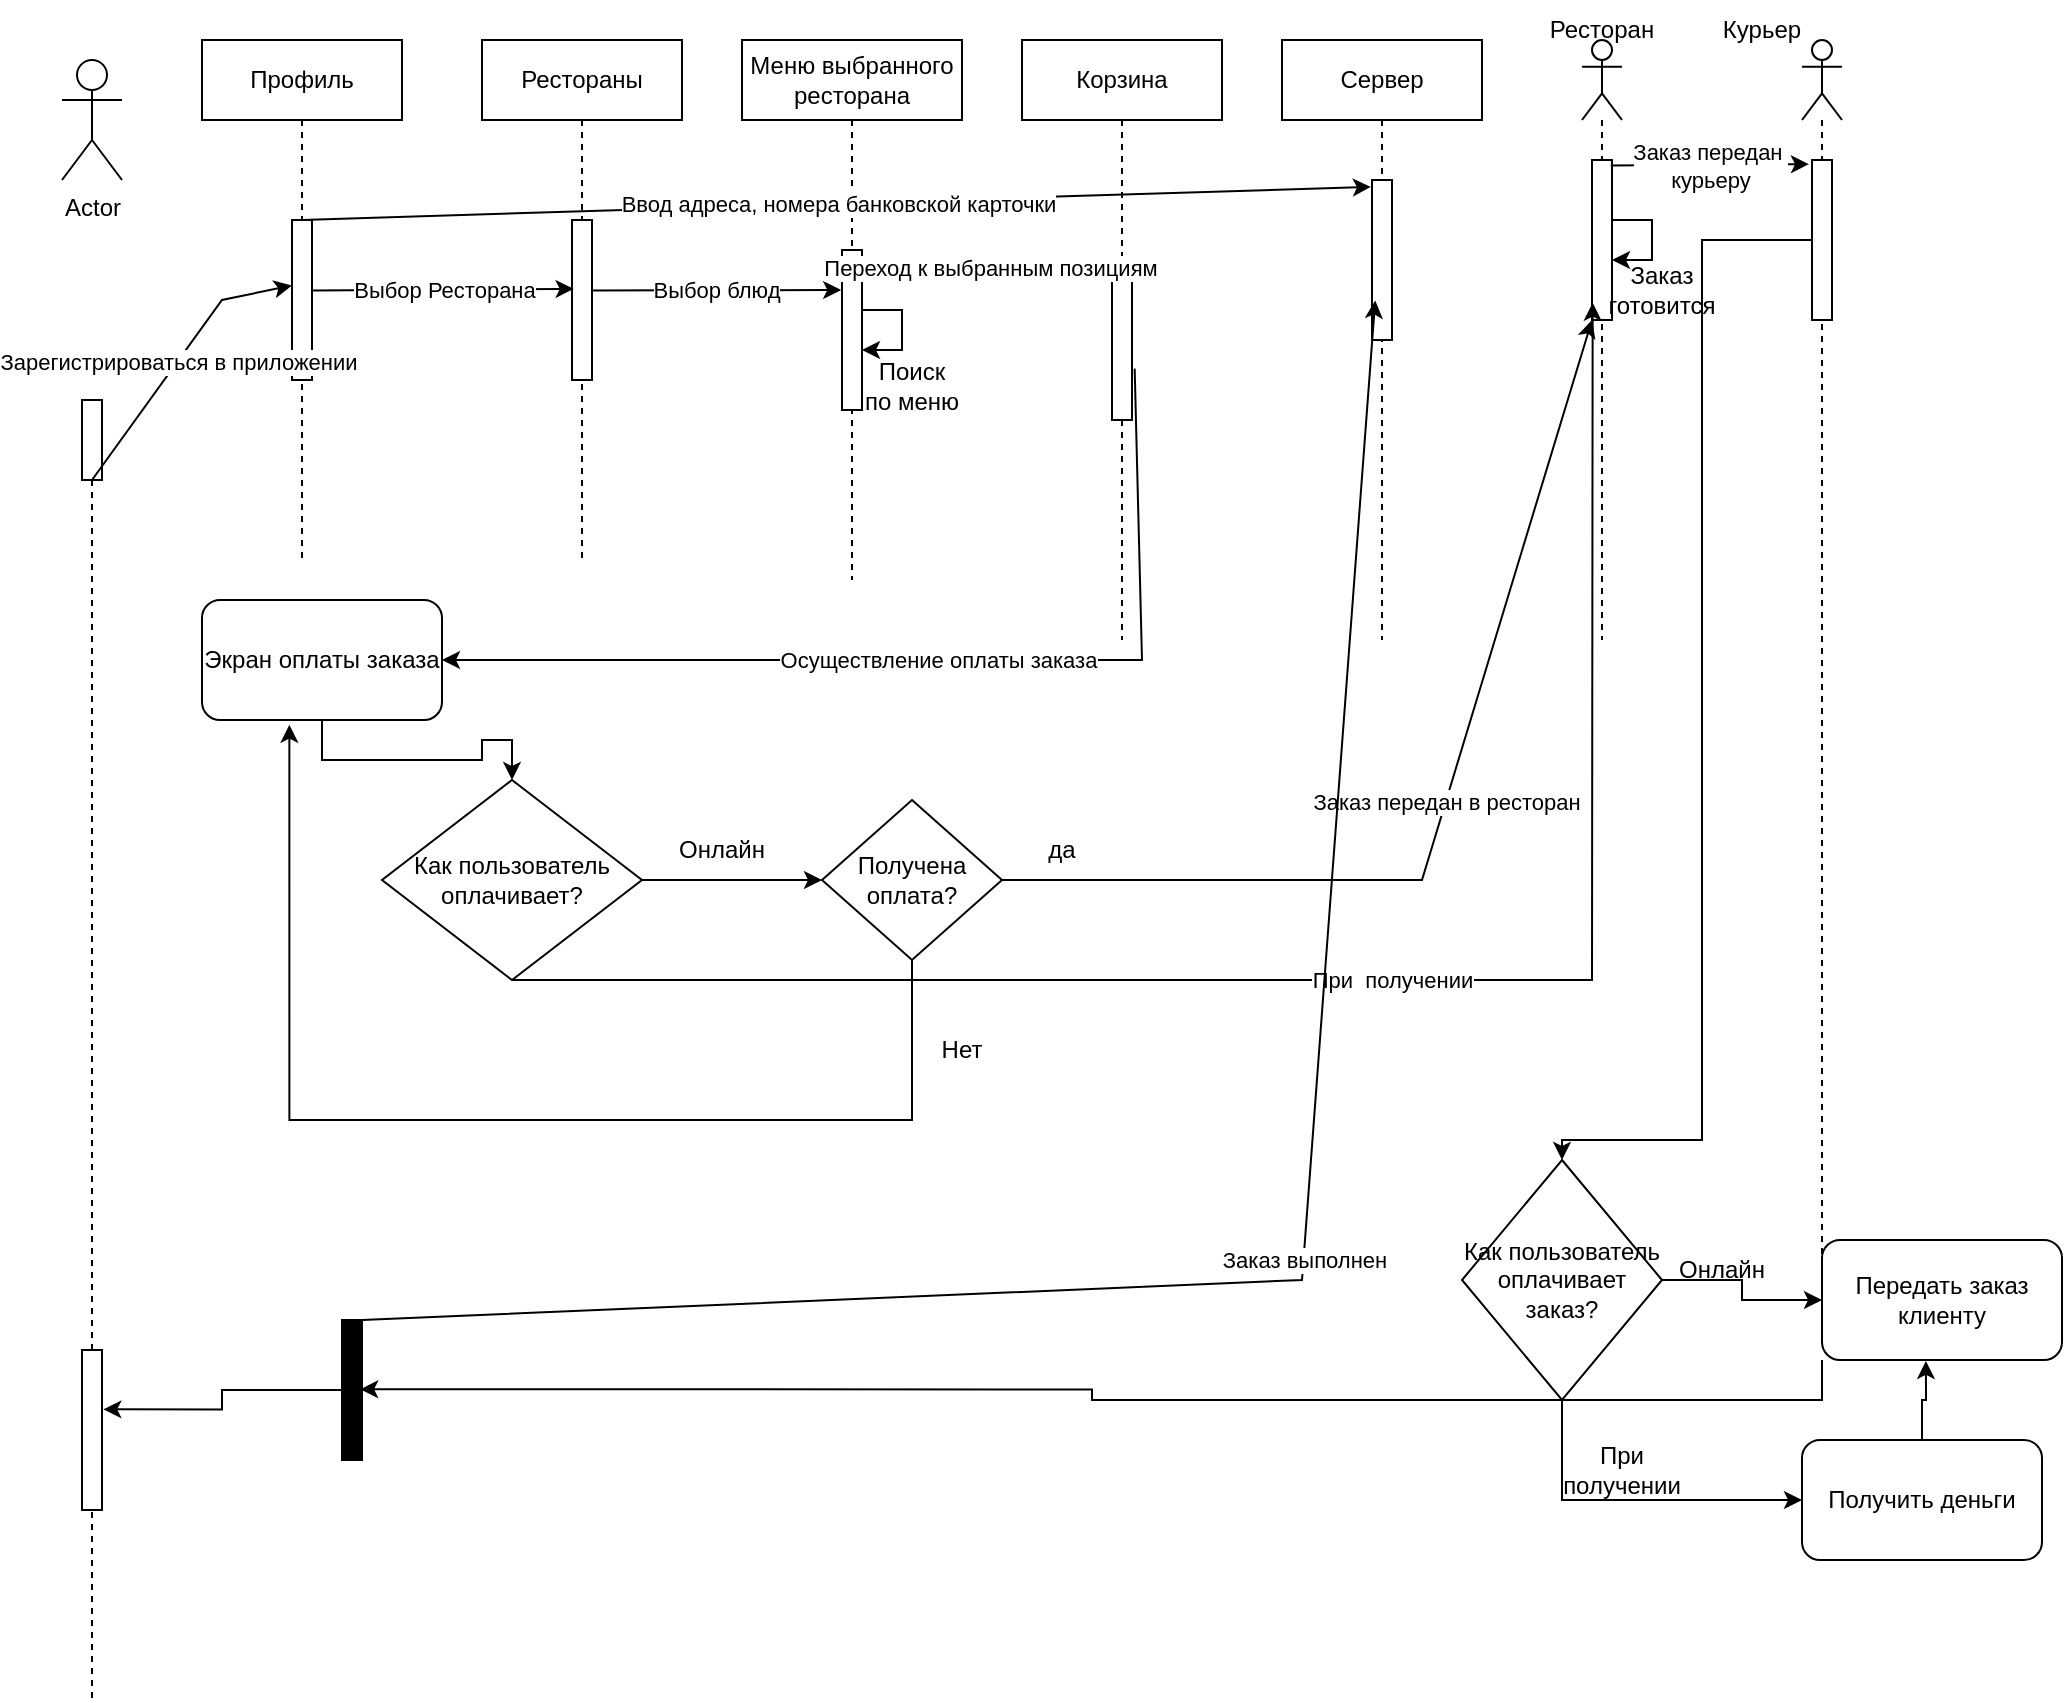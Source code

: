 <mxfile version="20.3.0" type="device"><diagram name="Page-1" id="13e1069c-82ec-6db2-03f1-153e76fe0fe0"><mxGraphModel dx="269" dy="811" grid="1" gridSize="10" guides="1" tooltips="1" connect="1" arrows="1" fold="1" page="1" pageScale="1" pageWidth="1100" pageHeight="850" background="none" math="0" shadow="0"><root><mxCell id="0"/><mxCell id="1" parent="0"/><mxCell id="naS_ag_Jkl0NZAFiaWJM-1" value="Actor" style="shape=umlActor;verticalLabelPosition=bottom;verticalAlign=top;html=1;" vertex="1" parent="1"><mxGeometry x="90" y="30" width="30" height="60" as="geometry"/></mxCell><mxCell id="naS_ag_Jkl0NZAFiaWJM-4" value="" style="shape=umlLifeline;perimeter=lifelinePerimeter;whiteSpace=wrap;html=1;container=1;collapsible=0;recursiveResize=0;outlineConnect=0;" vertex="1" parent="1"><mxGeometry x="100" y="200" width="10" height="650" as="geometry"/></mxCell><mxCell id="naS_ag_Jkl0NZAFiaWJM-79" value="" style="html=1;points=[];perimeter=orthogonalPerimeter;" vertex="1" parent="naS_ag_Jkl0NZAFiaWJM-4"><mxGeometry y="475" width="10" height="80" as="geometry"/></mxCell><mxCell id="naS_ag_Jkl0NZAFiaWJM-5" value="Профиль" style="shape=umlLifeline;perimeter=lifelinePerimeter;whiteSpace=wrap;html=1;container=1;collapsible=0;recursiveResize=0;outlineConnect=0;" vertex="1" parent="1"><mxGeometry x="160" y="20" width="100" height="260" as="geometry"/></mxCell><mxCell id="naS_ag_Jkl0NZAFiaWJM-7" value="" style="html=1;points=[];perimeter=orthogonalPerimeter;" vertex="1" parent="naS_ag_Jkl0NZAFiaWJM-5"><mxGeometry x="45" y="90" width="10" height="80" as="geometry"/></mxCell><mxCell id="naS_ag_Jkl0NZAFiaWJM-9" value="" style="endArrow=classic;html=1;rounded=0;entryX=0;entryY=0.409;entryDx=0;entryDy=0;entryPerimeter=0;" edge="1" parent="1" source="naS_ag_Jkl0NZAFiaWJM-4" target="naS_ag_Jkl0NZAFiaWJM-7"><mxGeometry relative="1" as="geometry"><mxPoint x="100" y="200" as="sourcePoint"/><mxPoint x="200" y="200" as="targetPoint"/><Array as="points"><mxPoint x="170" y="150"/></Array></mxGeometry></mxCell><mxCell id="naS_ag_Jkl0NZAFiaWJM-10" value="Зарегистрироваться в приложении" style="edgeLabel;resizable=0;html=1;align=center;verticalAlign=middle;" connectable="0" vertex="1" parent="naS_ag_Jkl0NZAFiaWJM-9"><mxGeometry relative="1" as="geometry"/></mxCell><mxCell id="naS_ag_Jkl0NZAFiaWJM-11" value="Рестораны" style="shape=umlLifeline;perimeter=lifelinePerimeter;whiteSpace=wrap;html=1;container=1;collapsible=0;recursiveResize=0;outlineConnect=0;" vertex="1" parent="1"><mxGeometry x="300" y="20" width="100" height="260" as="geometry"/></mxCell><mxCell id="naS_ag_Jkl0NZAFiaWJM-12" value="" style="html=1;points=[];perimeter=orthogonalPerimeter;" vertex="1" parent="naS_ag_Jkl0NZAFiaWJM-11"><mxGeometry x="45" y="90" width="10" height="80" as="geometry"/></mxCell><mxCell id="naS_ag_Jkl0NZAFiaWJM-13" value="" style="endArrow=classic;html=1;rounded=0;exitX=1.04;exitY=0.44;exitDx=0;exitDy=0;exitPerimeter=0;entryX=0.08;entryY=0.43;entryDx=0;entryDy=0;entryPerimeter=0;" edge="1" parent="1" source="naS_ag_Jkl0NZAFiaWJM-7" target="naS_ag_Jkl0NZAFiaWJM-12"><mxGeometry relative="1" as="geometry"><mxPoint x="380" y="260" as="sourcePoint"/><mxPoint x="480" y="260" as="targetPoint"/></mxGeometry></mxCell><mxCell id="naS_ag_Jkl0NZAFiaWJM-14" value="Выбор Ресторана" style="edgeLabel;resizable=0;html=1;align=center;verticalAlign=middle;" connectable="0" vertex="1" parent="naS_ag_Jkl0NZAFiaWJM-13"><mxGeometry relative="1" as="geometry"/></mxCell><mxCell id="naS_ag_Jkl0NZAFiaWJM-15" value="Меню выбранного ресторана" style="shape=umlLifeline;perimeter=lifelinePerimeter;whiteSpace=wrap;html=1;container=1;collapsible=0;recursiveResize=0;outlineConnect=0;" vertex="1" parent="1"><mxGeometry x="430" y="20" width="110" height="270" as="geometry"/></mxCell><mxCell id="naS_ag_Jkl0NZAFiaWJM-16" value="" style="html=1;points=[];perimeter=orthogonalPerimeter;" vertex="1" parent="naS_ag_Jkl0NZAFiaWJM-15"><mxGeometry x="50" y="105" width="10" height="80" as="geometry"/></mxCell><mxCell id="naS_ag_Jkl0NZAFiaWJM-19" style="edgeStyle=orthogonalEdgeStyle;rounded=0;orthogonalLoop=1;jettySize=auto;html=1;" edge="1" parent="naS_ag_Jkl0NZAFiaWJM-15" source="naS_ag_Jkl0NZAFiaWJM-16" target="naS_ag_Jkl0NZAFiaWJM-16"><mxGeometry relative="1" as="geometry"/></mxCell><mxCell id="naS_ag_Jkl0NZAFiaWJM-20" value="Поиск по меню" style="text;html=1;strokeColor=none;fillColor=none;align=center;verticalAlign=middle;whiteSpace=wrap;rounded=0;" vertex="1" parent="naS_ag_Jkl0NZAFiaWJM-15"><mxGeometry x="60" y="160" width="50" height="25" as="geometry"/></mxCell><mxCell id="naS_ag_Jkl0NZAFiaWJM-17" value="" style="endArrow=classic;html=1;rounded=0;exitX=0.96;exitY=0.44;exitDx=0;exitDy=0;exitPerimeter=0;entryX=-0.04;entryY=0.25;entryDx=0;entryDy=0;entryPerimeter=0;" edge="1" parent="1" source="naS_ag_Jkl0NZAFiaWJM-12" target="naS_ag_Jkl0NZAFiaWJM-16"><mxGeometry relative="1" as="geometry"><mxPoint x="490" y="250" as="sourcePoint"/><mxPoint x="590" y="250" as="targetPoint"/></mxGeometry></mxCell><mxCell id="naS_ag_Jkl0NZAFiaWJM-18" value="Выбор блюд" style="edgeLabel;resizable=0;html=1;align=center;verticalAlign=middle;" connectable="0" vertex="1" parent="naS_ag_Jkl0NZAFiaWJM-17"><mxGeometry relative="1" as="geometry"/></mxCell><mxCell id="naS_ag_Jkl0NZAFiaWJM-21" value="Корзина" style="shape=umlLifeline;perimeter=lifelinePerimeter;whiteSpace=wrap;html=1;container=1;collapsible=0;recursiveResize=0;outlineConnect=0;" vertex="1" parent="1"><mxGeometry x="570" y="20" width="100" height="300" as="geometry"/></mxCell><mxCell id="naS_ag_Jkl0NZAFiaWJM-22" value="" style="html=1;points=[];perimeter=orthogonalPerimeter;" vertex="1" parent="naS_ag_Jkl0NZAFiaWJM-21"><mxGeometry x="45" y="110" width="10" height="80" as="geometry"/></mxCell><mxCell id="naS_ag_Jkl0NZAFiaWJM-23" value="" style="endArrow=classic;html=1;rounded=0;exitX=1.14;exitY=0.093;exitDx=0;exitDy=0;exitPerimeter=0;entryX=0.08;entryY=0.06;entryDx=0;entryDy=0;entryPerimeter=0;" edge="1" parent="1" source="naS_ag_Jkl0NZAFiaWJM-16" target="naS_ag_Jkl0NZAFiaWJM-22"><mxGeometry relative="1" as="geometry"><mxPoint x="650" y="240" as="sourcePoint"/><mxPoint x="750" y="240" as="targetPoint"/></mxGeometry></mxCell><mxCell id="naS_ag_Jkl0NZAFiaWJM-24" value="Переход к выбранным позициям" style="edgeLabel;resizable=0;html=1;align=center;verticalAlign=middle;" connectable="0" vertex="1" parent="naS_ag_Jkl0NZAFiaWJM-23"><mxGeometry relative="1" as="geometry"/></mxCell><mxCell id="naS_ag_Jkl0NZAFiaWJM-26" value="Сервер" style="shape=umlLifeline;perimeter=lifelinePerimeter;whiteSpace=wrap;html=1;container=1;collapsible=0;recursiveResize=0;outlineConnect=0;" vertex="1" parent="1"><mxGeometry x="700" y="20" width="100" height="300" as="geometry"/></mxCell><mxCell id="naS_ag_Jkl0NZAFiaWJM-27" value="" style="html=1;points=[];perimeter=orthogonalPerimeter;" vertex="1" parent="naS_ag_Jkl0NZAFiaWJM-26"><mxGeometry x="45" y="70" width="10" height="80" as="geometry"/></mxCell><mxCell id="naS_ag_Jkl0NZAFiaWJM-28" value="" style="endArrow=classic;html=1;rounded=0;exitX=0.5;exitY=0;exitDx=0;exitDy=0;exitPerimeter=0;entryX=-0.054;entryY=0.043;entryDx=0;entryDy=0;entryPerimeter=0;" edge="1" parent="1" source="naS_ag_Jkl0NZAFiaWJM-7" target="naS_ag_Jkl0NZAFiaWJM-27"><mxGeometry relative="1" as="geometry"><mxPoint x="290" y="240" as="sourcePoint"/><mxPoint x="560" y="90" as="targetPoint"/></mxGeometry></mxCell><mxCell id="naS_ag_Jkl0NZAFiaWJM-29" value="Ввод адреса, номера банковской карточки" style="edgeLabel;resizable=0;html=1;align=center;verticalAlign=middle;" connectable="0" vertex="1" parent="naS_ag_Jkl0NZAFiaWJM-28"><mxGeometry relative="1" as="geometry"/></mxCell><mxCell id="naS_ag_Jkl0NZAFiaWJM-36" style="edgeStyle=orthogonalEdgeStyle;rounded=0;orthogonalLoop=1;jettySize=auto;html=1;entryX=0.5;entryY=0;entryDx=0;entryDy=0;" edge="1" parent="1" source="naS_ag_Jkl0NZAFiaWJM-30" target="naS_ag_Jkl0NZAFiaWJM-35"><mxGeometry relative="1" as="geometry"/></mxCell><mxCell id="naS_ag_Jkl0NZAFiaWJM-30" value="Экран оплаты заказа" style="rounded=1;whiteSpace=wrap;html=1;" vertex="1" parent="1"><mxGeometry x="160" y="300" width="120" height="60" as="geometry"/></mxCell><mxCell id="naS_ag_Jkl0NZAFiaWJM-32" value="" style="endArrow=classic;html=1;rounded=0;exitX=1.133;exitY=0.679;exitDx=0;exitDy=0;exitPerimeter=0;entryX=1;entryY=0.5;entryDx=0;entryDy=0;" edge="1" parent="1" source="naS_ag_Jkl0NZAFiaWJM-22" target="naS_ag_Jkl0NZAFiaWJM-30"><mxGeometry relative="1" as="geometry"><mxPoint x="550" y="390" as="sourcePoint"/><mxPoint x="510" y="390" as="targetPoint"/><Array as="points"><mxPoint x="630" y="330"/></Array></mxGeometry></mxCell><mxCell id="naS_ag_Jkl0NZAFiaWJM-33" value="Осуществление оплаты заказа" style="edgeLabel;resizable=0;html=1;align=center;verticalAlign=middle;" connectable="0" vertex="1" parent="naS_ag_Jkl0NZAFiaWJM-32"><mxGeometry relative="1" as="geometry"/></mxCell><mxCell id="naS_ag_Jkl0NZAFiaWJM-38" style="edgeStyle=orthogonalEdgeStyle;rounded=0;orthogonalLoop=1;jettySize=auto;html=1;entryX=0;entryY=0.5;entryDx=0;entryDy=0;" edge="1" parent="1" source="naS_ag_Jkl0NZAFiaWJM-35" target="naS_ag_Jkl0NZAFiaWJM-37"><mxGeometry relative="1" as="geometry"/></mxCell><mxCell id="naS_ag_Jkl0NZAFiaWJM-35" value="Как пользователь оплачивает?" style="rhombus;whiteSpace=wrap;html=1;" vertex="1" parent="1"><mxGeometry x="250" y="390" width="130" height="100" as="geometry"/></mxCell><mxCell id="naS_ag_Jkl0NZAFiaWJM-52" value="" style="edgeStyle=orthogonalEdgeStyle;rounded=0;orthogonalLoop=1;jettySize=auto;html=1;entryX=0.364;entryY=1.039;entryDx=0;entryDy=0;entryPerimeter=0;" edge="1" parent="1" source="naS_ag_Jkl0NZAFiaWJM-37" target="naS_ag_Jkl0NZAFiaWJM-30"><mxGeometry relative="1" as="geometry"><mxPoint x="515" y="570" as="targetPoint"/><Array as="points"><mxPoint x="515" y="560"/><mxPoint x="204" y="560"/></Array></mxGeometry></mxCell><mxCell id="naS_ag_Jkl0NZAFiaWJM-37" value="Получена оплата?" style="rhombus;whiteSpace=wrap;html=1;" vertex="1" parent="1"><mxGeometry x="470" y="400" width="90" height="80" as="geometry"/></mxCell><mxCell id="naS_ag_Jkl0NZAFiaWJM-41" value="Онлайн" style="text;html=1;strokeColor=none;fillColor=none;align=center;verticalAlign=middle;whiteSpace=wrap;rounded=0;" vertex="1" parent="1"><mxGeometry x="390" y="410" width="60" height="30" as="geometry"/></mxCell><mxCell id="naS_ag_Jkl0NZAFiaWJM-44" value="" style="shape=umlLifeline;participant=umlActor;perimeter=lifelinePerimeter;whiteSpace=wrap;html=1;container=1;collapsible=0;recursiveResize=0;verticalAlign=top;spacingTop=36;outlineConnect=0;" vertex="1" parent="1"><mxGeometry x="850" y="20" width="20" height="300" as="geometry"/></mxCell><mxCell id="naS_ag_Jkl0NZAFiaWJM-46" value="" style="html=1;points=[];perimeter=orthogonalPerimeter;" vertex="1" parent="naS_ag_Jkl0NZAFiaWJM-44"><mxGeometry x="5" y="60" width="10" height="80" as="geometry"/></mxCell><mxCell id="naS_ag_Jkl0NZAFiaWJM-55" style="edgeStyle=orthogonalEdgeStyle;rounded=0;orthogonalLoop=1;jettySize=auto;html=1;" edge="1" parent="naS_ag_Jkl0NZAFiaWJM-44" source="naS_ag_Jkl0NZAFiaWJM-46" target="naS_ag_Jkl0NZAFiaWJM-46"><mxGeometry relative="1" as="geometry"/></mxCell><mxCell id="naS_ag_Jkl0NZAFiaWJM-45" value="Ресторан" style="text;html=1;strokeColor=none;fillColor=none;align=center;verticalAlign=middle;whiteSpace=wrap;rounded=0;" vertex="1" parent="1"><mxGeometry x="830" width="60" height="30" as="geometry"/></mxCell><mxCell id="naS_ag_Jkl0NZAFiaWJM-47" value="" style="endArrow=classic;html=1;rounded=0;exitX=0.5;exitY=1;exitDx=0;exitDy=0;entryX=0.033;entryY=0.892;entryDx=0;entryDy=0;entryPerimeter=0;" edge="1" parent="1" source="naS_ag_Jkl0NZAFiaWJM-35" target="naS_ag_Jkl0NZAFiaWJM-46"><mxGeometry relative="1" as="geometry"><mxPoint x="330" y="460" as="sourcePoint"/><mxPoint x="430" y="460" as="targetPoint"/><Array as="points"><mxPoint x="855" y="490"/></Array></mxGeometry></mxCell><mxCell id="naS_ag_Jkl0NZAFiaWJM-48" value="При&amp;nbsp; получении" style="edgeLabel;resizable=0;html=1;align=center;verticalAlign=middle;" connectable="0" vertex="1" parent="naS_ag_Jkl0NZAFiaWJM-47"><mxGeometry relative="1" as="geometry"/></mxCell><mxCell id="naS_ag_Jkl0NZAFiaWJM-49" value="" style="endArrow=classic;html=1;rounded=0;exitX=1;exitY=0.5;exitDx=0;exitDy=0;" edge="1" parent="1" source="naS_ag_Jkl0NZAFiaWJM-37" target="naS_ag_Jkl0NZAFiaWJM-46"><mxGeometry relative="1" as="geometry"><mxPoint x="530" y="470" as="sourcePoint"/><mxPoint x="630" y="470" as="targetPoint"/><Array as="points"><mxPoint x="770" y="440"/></Array></mxGeometry></mxCell><mxCell id="naS_ag_Jkl0NZAFiaWJM-50" value="Заказ передан в ресторан" style="edgeLabel;resizable=0;html=1;align=center;verticalAlign=middle;" connectable="0" vertex="1" parent="naS_ag_Jkl0NZAFiaWJM-49"><mxGeometry relative="1" as="geometry"/></mxCell><mxCell id="naS_ag_Jkl0NZAFiaWJM-53" value="Нет" style="text;html=1;strokeColor=none;fillColor=none;align=center;verticalAlign=middle;whiteSpace=wrap;rounded=0;" vertex="1" parent="1"><mxGeometry x="510" y="510" width="60" height="30" as="geometry"/></mxCell><mxCell id="naS_ag_Jkl0NZAFiaWJM-54" value="да" style="text;html=1;strokeColor=none;fillColor=none;align=center;verticalAlign=middle;whiteSpace=wrap;rounded=0;" vertex="1" parent="1"><mxGeometry x="560" y="410" width="60" height="30" as="geometry"/></mxCell><mxCell id="naS_ag_Jkl0NZAFiaWJM-56" value="Заказ готовится" style="text;html=1;strokeColor=none;fillColor=none;align=center;verticalAlign=middle;whiteSpace=wrap;rounded=0;" vertex="1" parent="1"><mxGeometry x="860" y="130" width="60" height="30" as="geometry"/></mxCell><mxCell id="naS_ag_Jkl0NZAFiaWJM-57" value="" style="shape=umlLifeline;participant=umlActor;perimeter=lifelinePerimeter;whiteSpace=wrap;html=1;container=1;collapsible=0;recursiveResize=0;verticalAlign=top;spacingTop=36;outlineConnect=0;" vertex="1" parent="1"><mxGeometry x="960" y="20" width="20" height="610" as="geometry"/></mxCell><mxCell id="naS_ag_Jkl0NZAFiaWJM-59" value="" style="html=1;points=[];perimeter=orthogonalPerimeter;" vertex="1" parent="naS_ag_Jkl0NZAFiaWJM-57"><mxGeometry x="5" y="60" width="10" height="80" as="geometry"/></mxCell><mxCell id="naS_ag_Jkl0NZAFiaWJM-58" value="Курьер" style="text;html=1;strokeColor=none;fillColor=none;align=center;verticalAlign=middle;whiteSpace=wrap;rounded=0;" vertex="1" parent="1"><mxGeometry x="910" width="60" height="30" as="geometry"/></mxCell><mxCell id="naS_ag_Jkl0NZAFiaWJM-60" value="" style="endArrow=classic;html=1;rounded=0;exitX=0.939;exitY=0.034;exitDx=0;exitDy=0;exitPerimeter=0;entryX=-0.152;entryY=0.026;entryDx=0;entryDy=0;entryPerimeter=0;" edge="1" parent="1" source="naS_ag_Jkl0NZAFiaWJM-46" target="naS_ag_Jkl0NZAFiaWJM-59"><mxGeometry relative="1" as="geometry"><mxPoint x="860" y="190" as="sourcePoint"/><mxPoint x="960" y="190" as="targetPoint"/><Array as="points"/></mxGeometry></mxCell><mxCell id="naS_ag_Jkl0NZAFiaWJM-61" value="Заказ передан&amp;nbsp;&lt;br&gt;курьеру" style="edgeLabel;resizable=0;html=1;align=center;verticalAlign=middle;" connectable="0" vertex="1" parent="naS_ag_Jkl0NZAFiaWJM-60"><mxGeometry relative="1" as="geometry"/></mxCell><mxCell id="naS_ag_Jkl0NZAFiaWJM-65" value="" style="edgeStyle=orthogonalEdgeStyle;rounded=0;orthogonalLoop=1;jettySize=auto;html=1;entryX=0;entryY=0.5;entryDx=0;entryDy=0;" edge="1" parent="1" source="naS_ag_Jkl0NZAFiaWJM-62" target="naS_ag_Jkl0NZAFiaWJM-66"><mxGeometry relative="1" as="geometry"><mxPoint x="960" y="640" as="targetPoint"/></mxGeometry></mxCell><mxCell id="naS_ag_Jkl0NZAFiaWJM-69" style="edgeStyle=orthogonalEdgeStyle;rounded=0;orthogonalLoop=1;jettySize=auto;html=1;entryX=0;entryY=0.5;entryDx=0;entryDy=0;" edge="1" parent="1" source="naS_ag_Jkl0NZAFiaWJM-62" target="naS_ag_Jkl0NZAFiaWJM-68"><mxGeometry relative="1" as="geometry"><Array as="points"><mxPoint x="840" y="750"/></Array></mxGeometry></mxCell><mxCell id="naS_ag_Jkl0NZAFiaWJM-62" value="Как пользователь оплачивает заказ?" style="rhombus;whiteSpace=wrap;html=1;" vertex="1" parent="1"><mxGeometry x="790" y="580" width="100" height="120" as="geometry"/></mxCell><mxCell id="naS_ag_Jkl0NZAFiaWJM-63" style="edgeStyle=orthogonalEdgeStyle;rounded=0;orthogonalLoop=1;jettySize=auto;html=1;entryX=0.5;entryY=0;entryDx=0;entryDy=0;" edge="1" parent="1" source="naS_ag_Jkl0NZAFiaWJM-59" target="naS_ag_Jkl0NZAFiaWJM-62"><mxGeometry relative="1" as="geometry"><mxPoint x="890" y="450" as="targetPoint"/><Array as="points"><mxPoint x="910" y="120"/><mxPoint x="910" y="570"/></Array></mxGeometry></mxCell><mxCell id="naS_ag_Jkl0NZAFiaWJM-73" style="edgeStyle=orthogonalEdgeStyle;rounded=0;orthogonalLoop=1;jettySize=auto;html=1;exitX=0;exitY=1;exitDx=0;exitDy=0;entryX=0.908;entryY=0.495;entryDx=0;entryDy=0;entryPerimeter=0;" edge="1" parent="1" source="naS_ag_Jkl0NZAFiaWJM-66" target="naS_ag_Jkl0NZAFiaWJM-74"><mxGeometry relative="1" as="geometry"><mxPoint x="250" y="690" as="targetPoint"/></mxGeometry></mxCell><mxCell id="naS_ag_Jkl0NZAFiaWJM-66" value="Передать заказ клиенту" style="rounded=1;whiteSpace=wrap;html=1;" vertex="1" parent="1"><mxGeometry x="970" y="620" width="120" height="60" as="geometry"/></mxCell><mxCell id="naS_ag_Jkl0NZAFiaWJM-67" value="Онлайн" style="text;html=1;strokeColor=none;fillColor=none;align=center;verticalAlign=middle;whiteSpace=wrap;rounded=0;" vertex="1" parent="1"><mxGeometry x="890" y="620" width="60" height="30" as="geometry"/></mxCell><mxCell id="naS_ag_Jkl0NZAFiaWJM-71" style="edgeStyle=orthogonalEdgeStyle;rounded=0;orthogonalLoop=1;jettySize=auto;html=1;entryX=0.433;entryY=1.008;entryDx=0;entryDy=0;entryPerimeter=0;" edge="1" parent="1" source="naS_ag_Jkl0NZAFiaWJM-68" target="naS_ag_Jkl0NZAFiaWJM-66"><mxGeometry relative="1" as="geometry"/></mxCell><mxCell id="naS_ag_Jkl0NZAFiaWJM-68" value="Получить деньги" style="rounded=1;whiteSpace=wrap;html=1;" vertex="1" parent="1"><mxGeometry x="960" y="720" width="120" height="60" as="geometry"/></mxCell><mxCell id="naS_ag_Jkl0NZAFiaWJM-70" value="При получении" style="text;html=1;strokeColor=none;fillColor=none;align=center;verticalAlign=middle;whiteSpace=wrap;rounded=0;" vertex="1" parent="1"><mxGeometry x="840" y="720" width="60" height="30" as="geometry"/></mxCell><mxCell id="naS_ag_Jkl0NZAFiaWJM-80" style="edgeStyle=orthogonalEdgeStyle;rounded=0;orthogonalLoop=1;jettySize=auto;html=1;entryX=1.067;entryY=0.371;entryDx=0;entryDy=0;entryPerimeter=0;" edge="1" parent="1" source="naS_ag_Jkl0NZAFiaWJM-74" target="naS_ag_Jkl0NZAFiaWJM-79"><mxGeometry relative="1" as="geometry"/></mxCell><mxCell id="naS_ag_Jkl0NZAFiaWJM-74" value="" style="html=1;points=[];perimeter=orthogonalPerimeter;fillColor=#000000;" vertex="1" parent="1"><mxGeometry x="230" y="660" width="10" height="70" as="geometry"/></mxCell><mxCell id="naS_ag_Jkl0NZAFiaWJM-77" value="" style="endArrow=classic;html=1;rounded=0;exitX=1;exitY=0;exitDx=0;exitDy=0;exitPerimeter=0;entryX=0.466;entryY=0.434;entryDx=0;entryDy=0;entryPerimeter=0;" edge="1" parent="1" source="naS_ag_Jkl0NZAFiaWJM-74" target="naS_ag_Jkl0NZAFiaWJM-26"><mxGeometry relative="1" as="geometry"><mxPoint x="360" y="630" as="sourcePoint"/><mxPoint x="580" y="650" as="targetPoint"/><Array as="points"><mxPoint x="710" y="640"/></Array></mxGeometry></mxCell><mxCell id="naS_ag_Jkl0NZAFiaWJM-78" value="Заказ выполнен" style="edgeLabel;resizable=0;html=1;align=center;verticalAlign=middle;" connectable="0" vertex="1" parent="naS_ag_Jkl0NZAFiaWJM-77"><mxGeometry relative="1" as="geometry"/></mxCell></root></mxGraphModel></diagram></mxfile>